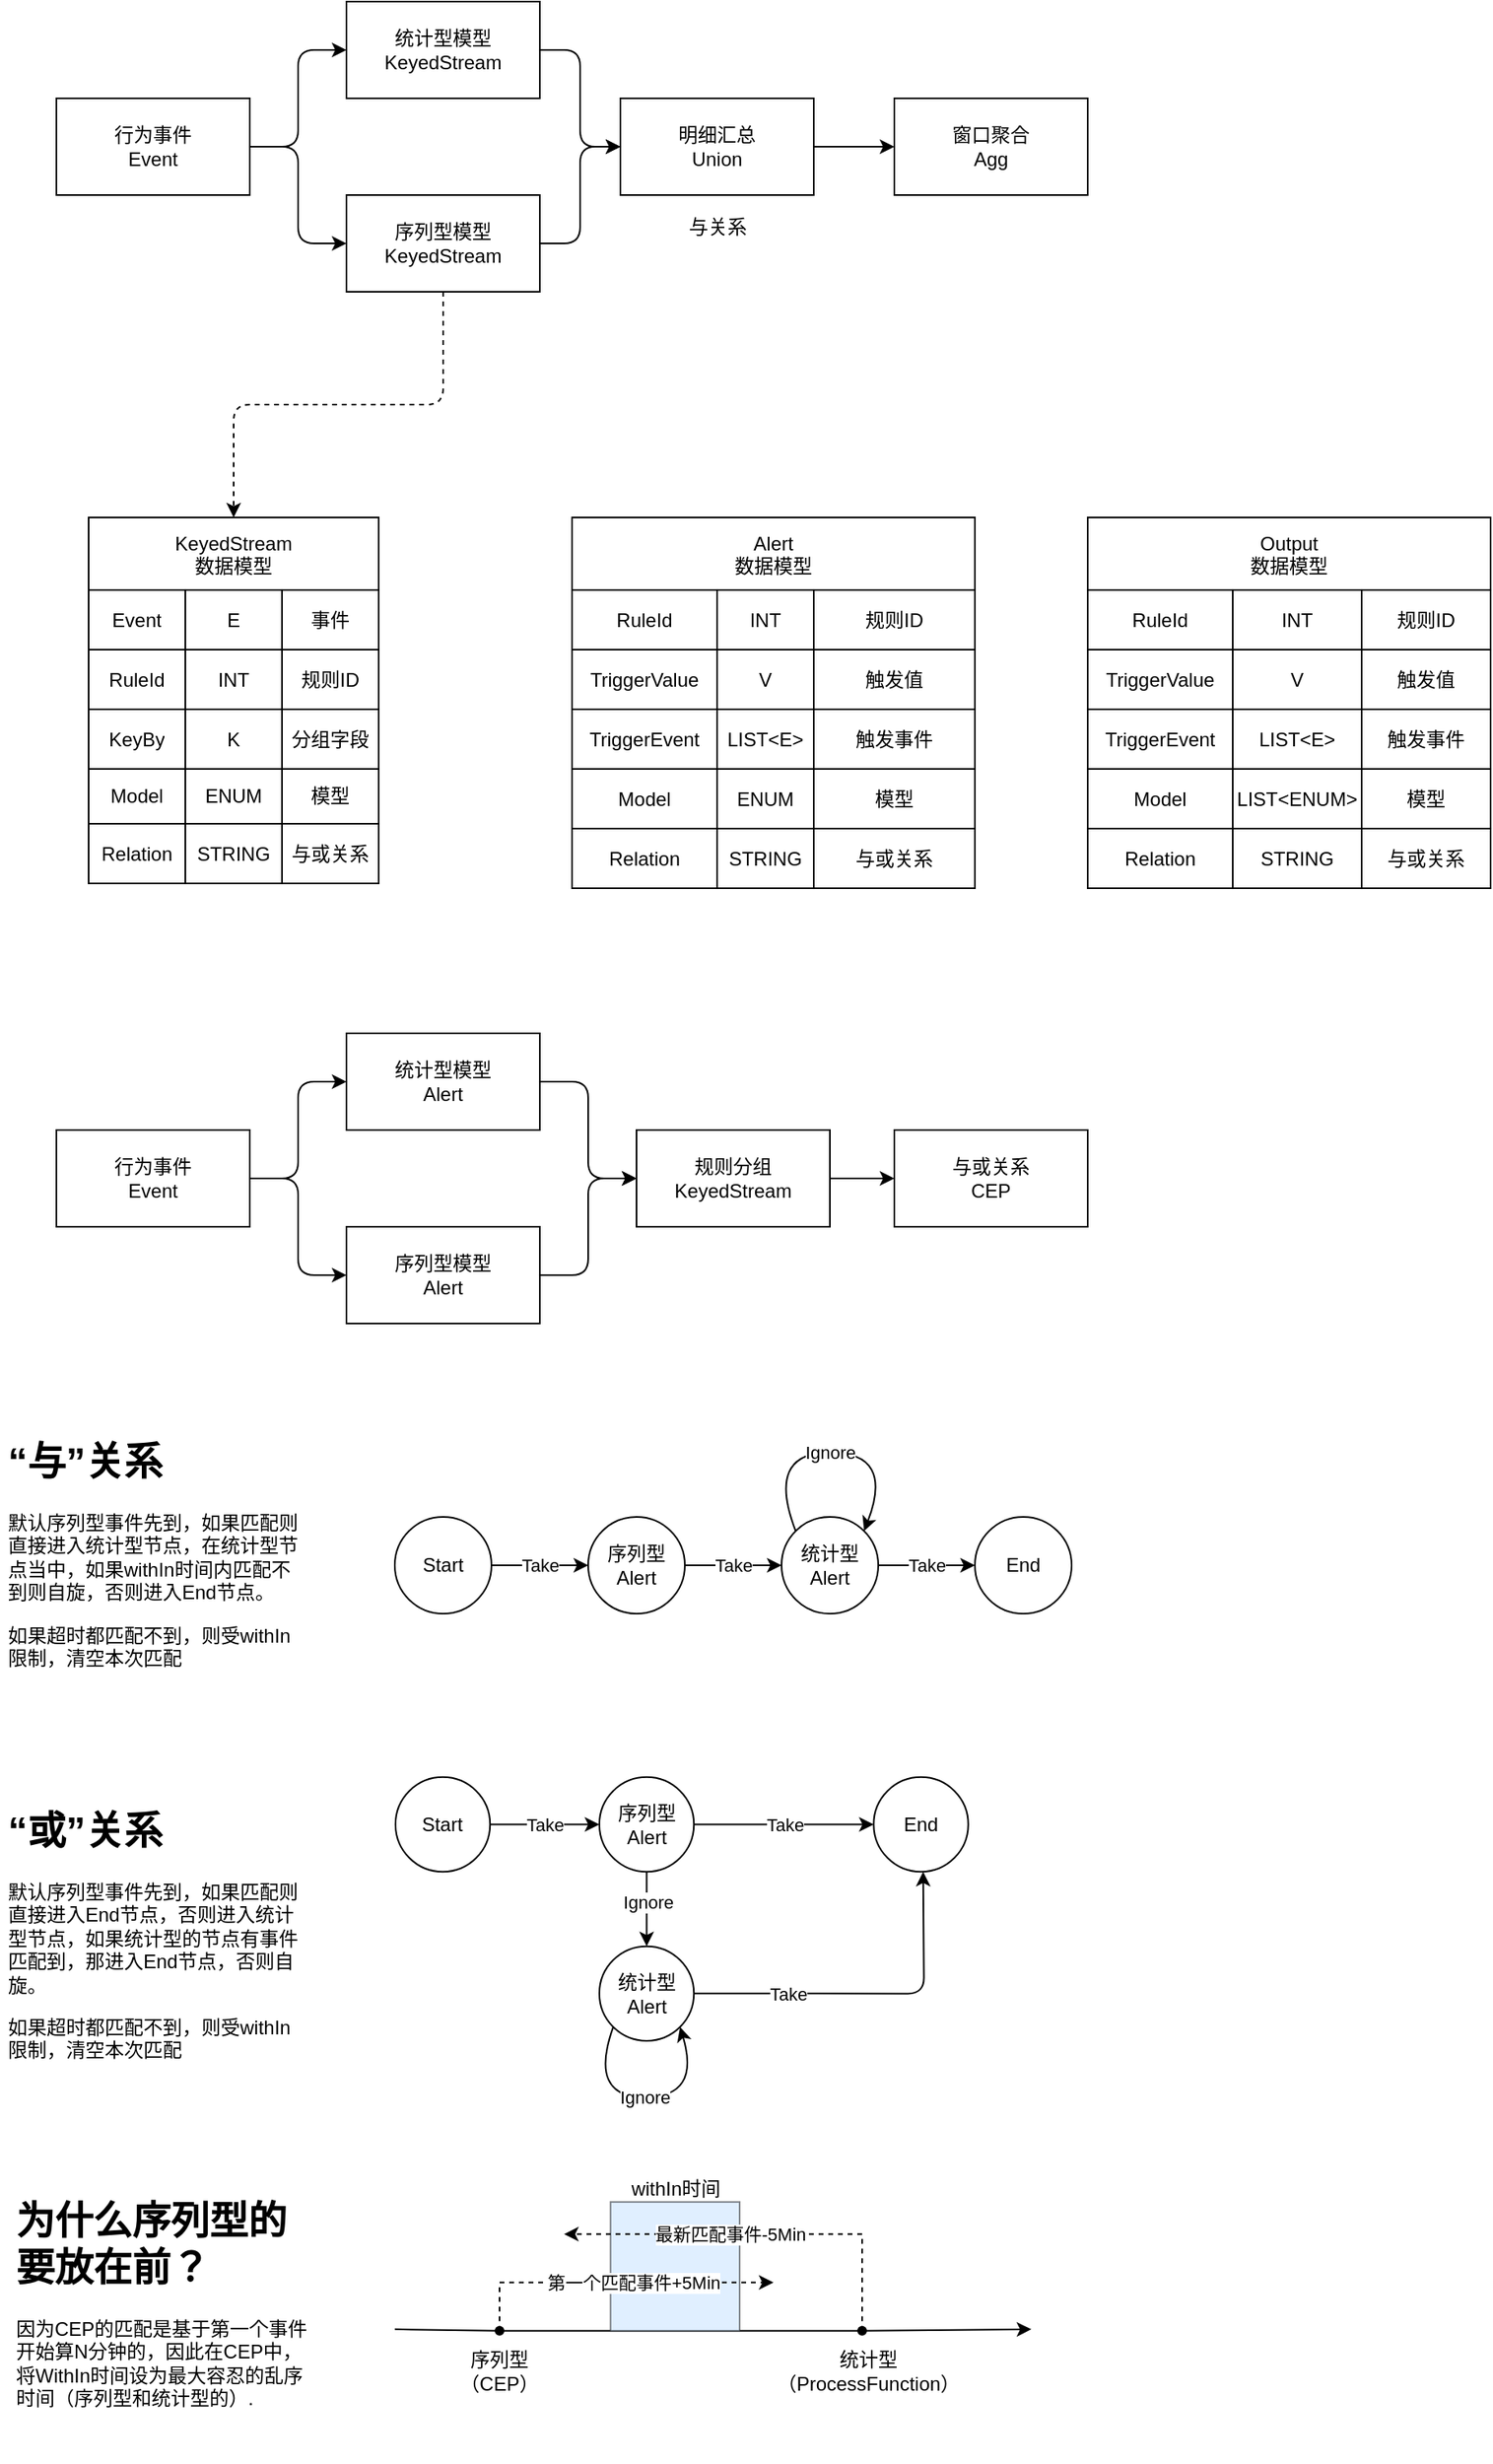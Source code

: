 <mxfile version="16.2.4" type="github">
  <diagram id="x9_vDVGrkxcLB9mls0GU" name="Page-1">
    <mxGraphModel dx="1422" dy="2494" grid="1" gridSize="10" guides="1" tooltips="1" connect="1" arrows="1" fold="1" page="1" pageScale="1" pageWidth="1100" pageHeight="1700" math="0" shadow="0">
      <root>
        <mxCell id="0" />
        <mxCell id="1" parent="0" />
        <mxCell id="9HWVBvcTGCDn2XjVBNJA-2" value="" style="edgeStyle=orthogonalEdgeStyle;curved=0;rounded=1;sketch=0;orthogonalLoop=1;jettySize=auto;html=1;" parent="1" source="s-IEDTD_5ezGHBV-ZMmq-2" target="9HWVBvcTGCDn2XjVBNJA-1" edge="1">
          <mxGeometry relative="1" as="geometry" />
        </mxCell>
        <mxCell id="9HWVBvcTGCDn2XjVBNJA-3" style="edgeStyle=orthogonalEdgeStyle;curved=0;rounded=1;sketch=0;orthogonalLoop=1;jettySize=auto;html=1;exitX=1;exitY=0.5;exitDx=0;exitDy=0;entryX=0;entryY=0.5;entryDx=0;entryDy=0;" parent="1" source="s-IEDTD_5ezGHBV-ZMmq-2" target="9HWVBvcTGCDn2XjVBNJA-5" edge="1">
          <mxGeometry relative="1" as="geometry">
            <mxPoint x="250" y="140" as="targetPoint" />
          </mxGeometry>
        </mxCell>
        <mxCell id="s-IEDTD_5ezGHBV-ZMmq-2" value="行为事件&lt;br&gt;Event" style="rounded=0;whiteSpace=wrap;html=1;" parent="1" vertex="1">
          <mxGeometry x="110" y="-30" width="120" height="60" as="geometry" />
        </mxCell>
        <mxCell id="9HWVBvcTGCDn2XjVBNJA-24" value="" style="edgeStyle=orthogonalEdgeStyle;curved=0;rounded=1;sketch=0;orthogonalLoop=1;jettySize=auto;html=1;entryX=0;entryY=0.5;entryDx=0;entryDy=0;" parent="1" source="9HWVBvcTGCDn2XjVBNJA-1" target="9HWVBvcTGCDn2XjVBNJA-23" edge="1">
          <mxGeometry relative="1" as="geometry" />
        </mxCell>
        <mxCell id="9HWVBvcTGCDn2XjVBNJA-1" value="统计型模型&lt;br&gt;KeyedStream" style="rounded=0;whiteSpace=wrap;html=1;" parent="1" vertex="1">
          <mxGeometry x="290" y="-90" width="120" height="60" as="geometry" />
        </mxCell>
        <mxCell id="9HWVBvcTGCDn2XjVBNJA-26" style="edgeStyle=orthogonalEdgeStyle;curved=0;rounded=1;sketch=0;orthogonalLoop=1;jettySize=auto;html=1;entryX=0;entryY=0.5;entryDx=0;entryDy=0;" parent="1" source="9HWVBvcTGCDn2XjVBNJA-5" target="9HWVBvcTGCDn2XjVBNJA-23" edge="1">
          <mxGeometry relative="1" as="geometry" />
        </mxCell>
        <mxCell id="9HWVBvcTGCDn2XjVBNJA-81" style="edgeStyle=orthogonalEdgeStyle;curved=0;rounded=1;sketch=0;orthogonalLoop=1;jettySize=auto;html=1;dashed=1;" parent="1" source="9HWVBvcTGCDn2XjVBNJA-5" target="9HWVBvcTGCDn2XjVBNJA-212" edge="1">
          <mxGeometry relative="1" as="geometry">
            <mxPoint x="288" y="311" as="targetPoint" />
          </mxGeometry>
        </mxCell>
        <mxCell id="9HWVBvcTGCDn2XjVBNJA-5" value="序列型模型&lt;br&gt;KeyedStream" style="rounded=0;whiteSpace=wrap;html=1;" parent="1" vertex="1">
          <mxGeometry x="290" y="30" width="120" height="60" as="geometry" />
        </mxCell>
        <mxCell id="9HWVBvcTGCDn2XjVBNJA-96" value="" style="edgeStyle=orthogonalEdgeStyle;curved=0;rounded=1;sketch=0;orthogonalLoop=1;jettySize=auto;html=1;" parent="1" source="9HWVBvcTGCDn2XjVBNJA-23" target="9HWVBvcTGCDn2XjVBNJA-95" edge="1">
          <mxGeometry relative="1" as="geometry" />
        </mxCell>
        <mxCell id="9HWVBvcTGCDn2XjVBNJA-23" value="明细汇总&lt;br&gt;Union" style="rounded=0;whiteSpace=wrap;html=1;" parent="1" vertex="1">
          <mxGeometry x="460" y="-30" width="120" height="60" as="geometry" />
        </mxCell>
        <mxCell id="9HWVBvcTGCDn2XjVBNJA-93" value="" style="edgeStyle=orthogonalEdgeStyle;curved=0;rounded=1;sketch=0;orthogonalLoop=1;jettySize=auto;html=1;exitX=0.5;exitY=1;exitDx=0;exitDy=0;strokeColor=none;endArrow=none;" parent="1" source="9HWVBvcTGCDn2XjVBNJA-5" edge="1">
          <mxGeometry relative="1" as="geometry">
            <mxPoint x="350" y="90" as="sourcePoint" />
            <mxPoint x="190" y="160" as="targetPoint" />
          </mxGeometry>
        </mxCell>
        <mxCell id="9HWVBvcTGCDn2XjVBNJA-94" value="与关系" style="text;html=1;align=center;verticalAlign=middle;resizable=0;points=[];autosize=1;strokeColor=none;fillColor=none;" parent="1" vertex="1">
          <mxGeometry x="495" y="40" width="50" height="20" as="geometry" />
        </mxCell>
        <mxCell id="9HWVBvcTGCDn2XjVBNJA-95" value="窗口聚合&lt;br&gt;Agg" style="whiteSpace=wrap;html=1;rounded=0;" parent="1" vertex="1">
          <mxGeometry x="630" y="-30" width="120" height="60" as="geometry" />
        </mxCell>
        <mxCell id="9HWVBvcTGCDn2XjVBNJA-212" value="KeyedStream&#xa;数据模型" style="shape=table;startSize=45;container=1;collapsible=0;childLayout=tableLayout;rounded=0;shadow=0;comic=0;sketch=0;" parent="1" vertex="1">
          <mxGeometry x="130" y="230" width="180" height="227" as="geometry" />
        </mxCell>
        <mxCell id="9HWVBvcTGCDn2XjVBNJA-213" value="" style="shape=tableRow;horizontal=0;startSize=0;swimlaneHead=0;swimlaneBody=0;top=0;left=0;bottom=0;right=0;collapsible=0;dropTarget=0;fillColor=none;points=[[0,0.5],[1,0.5]];portConstraint=eastwest;rounded=0;shadow=0;comic=0;sketch=0;" parent="9HWVBvcTGCDn2XjVBNJA-212" vertex="1">
          <mxGeometry y="45" width="180" height="37" as="geometry" />
        </mxCell>
        <mxCell id="9HWVBvcTGCDn2XjVBNJA-214" value="&lt;span&gt;Event&lt;/span&gt;" style="shape=partialRectangle;html=1;whiteSpace=wrap;connectable=0;overflow=hidden;fillColor=none;top=0;left=0;bottom=0;right=0;pointerEvents=1;rounded=0;shadow=0;comic=0;sketch=0;startSize=0;" parent="9HWVBvcTGCDn2XjVBNJA-213" vertex="1">
          <mxGeometry width="60" height="37" as="geometry">
            <mxRectangle width="60" height="37" as="alternateBounds" />
          </mxGeometry>
        </mxCell>
        <mxCell id="9HWVBvcTGCDn2XjVBNJA-215" value="&lt;span&gt;E&lt;/span&gt;" style="shape=partialRectangle;html=1;whiteSpace=wrap;connectable=0;overflow=hidden;fillColor=none;top=0;left=0;bottom=0;right=0;pointerEvents=1;rounded=0;shadow=0;comic=0;sketch=0;startSize=0;" parent="9HWVBvcTGCDn2XjVBNJA-213" vertex="1">
          <mxGeometry x="60" width="60" height="37" as="geometry">
            <mxRectangle width="60" height="37" as="alternateBounds" />
          </mxGeometry>
        </mxCell>
        <mxCell id="9HWVBvcTGCDn2XjVBNJA-216" value="&lt;span&gt;事件&lt;/span&gt;" style="shape=partialRectangle;html=1;whiteSpace=wrap;connectable=0;overflow=hidden;fillColor=none;top=0;left=0;bottom=0;right=0;pointerEvents=1;rounded=0;shadow=0;comic=0;sketch=0;startSize=0;" parent="9HWVBvcTGCDn2XjVBNJA-213" vertex="1">
          <mxGeometry x="120" width="60" height="37" as="geometry">
            <mxRectangle width="60" height="37" as="alternateBounds" />
          </mxGeometry>
        </mxCell>
        <mxCell id="9HWVBvcTGCDn2XjVBNJA-217" value="" style="shape=tableRow;horizontal=0;startSize=0;swimlaneHead=0;swimlaneBody=0;top=0;left=0;bottom=0;right=0;collapsible=0;dropTarget=0;fillColor=none;points=[[0,0.5],[1,0.5]];portConstraint=eastwest;rounded=0;shadow=0;comic=0;sketch=0;" parent="9HWVBvcTGCDn2XjVBNJA-212" vertex="1">
          <mxGeometry y="82" width="180" height="37" as="geometry" />
        </mxCell>
        <mxCell id="9HWVBvcTGCDn2XjVBNJA-218" value="&lt;span&gt;RuleId&lt;/span&gt;" style="shape=partialRectangle;html=1;whiteSpace=wrap;connectable=0;overflow=hidden;fillColor=none;top=0;left=0;bottom=0;right=0;pointerEvents=1;rounded=0;shadow=0;comic=0;sketch=0;startSize=0;" parent="9HWVBvcTGCDn2XjVBNJA-217" vertex="1">
          <mxGeometry width="60" height="37" as="geometry">
            <mxRectangle width="60" height="37" as="alternateBounds" />
          </mxGeometry>
        </mxCell>
        <mxCell id="9HWVBvcTGCDn2XjVBNJA-219" value="INT" style="shape=partialRectangle;html=1;whiteSpace=wrap;connectable=0;overflow=hidden;fillColor=none;top=0;left=0;bottom=0;right=0;pointerEvents=1;rounded=0;shadow=0;comic=0;sketch=0;startSize=0;" parent="9HWVBvcTGCDn2XjVBNJA-217" vertex="1">
          <mxGeometry x="60" width="60" height="37" as="geometry">
            <mxRectangle width="60" height="37" as="alternateBounds" />
          </mxGeometry>
        </mxCell>
        <mxCell id="9HWVBvcTGCDn2XjVBNJA-220" value="&lt;span&gt;规则ID&lt;/span&gt;" style="shape=partialRectangle;html=1;whiteSpace=wrap;connectable=0;overflow=hidden;fillColor=none;top=0;left=0;bottom=0;right=0;pointerEvents=1;rounded=0;shadow=0;comic=0;sketch=0;startSize=0;" parent="9HWVBvcTGCDn2XjVBNJA-217" vertex="1">
          <mxGeometry x="120" width="60" height="37" as="geometry">
            <mxRectangle width="60" height="37" as="alternateBounds" />
          </mxGeometry>
        </mxCell>
        <mxCell id="9HWVBvcTGCDn2XjVBNJA-221" value="" style="shape=tableRow;horizontal=0;startSize=0;swimlaneHead=0;swimlaneBody=0;top=0;left=0;bottom=0;right=0;collapsible=0;dropTarget=0;fillColor=none;points=[[0,0.5],[1,0.5]];portConstraint=eastwest;rounded=0;shadow=0;comic=0;sketch=0;" parent="9HWVBvcTGCDn2XjVBNJA-212" vertex="1">
          <mxGeometry y="119" width="180" height="37" as="geometry" />
        </mxCell>
        <mxCell id="9HWVBvcTGCDn2XjVBNJA-222" value="&lt;span&gt;KeyBy&lt;/span&gt;" style="shape=partialRectangle;html=1;whiteSpace=wrap;connectable=0;overflow=hidden;fillColor=none;top=0;left=0;bottom=0;right=0;pointerEvents=1;rounded=0;shadow=0;comic=0;sketch=0;startSize=0;" parent="9HWVBvcTGCDn2XjVBNJA-221" vertex="1">
          <mxGeometry width="60" height="37" as="geometry">
            <mxRectangle width="60" height="37" as="alternateBounds" />
          </mxGeometry>
        </mxCell>
        <mxCell id="9HWVBvcTGCDn2XjVBNJA-223" value="&lt;span&gt;K&lt;/span&gt;" style="shape=partialRectangle;html=1;whiteSpace=wrap;connectable=0;overflow=hidden;fillColor=none;top=0;left=0;bottom=0;right=0;pointerEvents=1;rounded=0;shadow=0;comic=0;sketch=0;startSize=0;" parent="9HWVBvcTGCDn2XjVBNJA-221" vertex="1">
          <mxGeometry x="60" width="60" height="37" as="geometry">
            <mxRectangle width="60" height="37" as="alternateBounds" />
          </mxGeometry>
        </mxCell>
        <mxCell id="9HWVBvcTGCDn2XjVBNJA-224" value="&lt;span&gt;分组字段&lt;/span&gt;" style="shape=partialRectangle;html=1;whiteSpace=wrap;connectable=0;overflow=hidden;fillColor=none;top=0;left=0;bottom=0;right=0;pointerEvents=1;rounded=0;shadow=0;comic=0;sketch=0;startSize=0;" parent="9HWVBvcTGCDn2XjVBNJA-221" vertex="1">
          <mxGeometry x="120" width="60" height="37" as="geometry">
            <mxRectangle width="60" height="37" as="alternateBounds" />
          </mxGeometry>
        </mxCell>
        <mxCell id="9HWVBvcTGCDn2XjVBNJA-225" value="" style="shape=tableRow;horizontal=0;startSize=0;swimlaneHead=0;swimlaneBody=0;top=0;left=0;bottom=0;right=0;collapsible=0;dropTarget=0;fillColor=none;points=[[0,0.5],[1,0.5]];portConstraint=eastwest;rounded=0;shadow=0;comic=0;sketch=0;" parent="9HWVBvcTGCDn2XjVBNJA-212" vertex="1">
          <mxGeometry y="156" width="180" height="34" as="geometry" />
        </mxCell>
        <mxCell id="9HWVBvcTGCDn2XjVBNJA-226" value="&lt;span&gt;Model&lt;/span&gt;" style="shape=partialRectangle;html=1;whiteSpace=wrap;connectable=0;overflow=hidden;fillColor=none;top=0;left=0;bottom=0;right=0;pointerEvents=1;rounded=0;shadow=0;comic=0;sketch=0;startSize=0;" parent="9HWVBvcTGCDn2XjVBNJA-225" vertex="1">
          <mxGeometry width="60" height="34" as="geometry">
            <mxRectangle width="60" height="34" as="alternateBounds" />
          </mxGeometry>
        </mxCell>
        <mxCell id="9HWVBvcTGCDn2XjVBNJA-227" value="ENUM" style="shape=partialRectangle;html=1;whiteSpace=wrap;connectable=0;overflow=hidden;fillColor=none;top=0;left=0;bottom=0;right=0;pointerEvents=1;rounded=0;shadow=0;comic=0;sketch=0;startSize=0;" parent="9HWVBvcTGCDn2XjVBNJA-225" vertex="1">
          <mxGeometry x="60" width="60" height="34" as="geometry">
            <mxRectangle width="60" height="34" as="alternateBounds" />
          </mxGeometry>
        </mxCell>
        <mxCell id="9HWVBvcTGCDn2XjVBNJA-228" value="&lt;span&gt;模型&lt;/span&gt;" style="shape=partialRectangle;html=1;whiteSpace=wrap;connectable=0;overflow=hidden;fillColor=none;top=0;left=0;bottom=0;right=0;pointerEvents=1;rounded=0;shadow=0;comic=0;sketch=0;startSize=0;" parent="9HWVBvcTGCDn2XjVBNJA-225" vertex="1">
          <mxGeometry x="120" width="60" height="34" as="geometry">
            <mxRectangle width="60" height="34" as="alternateBounds" />
          </mxGeometry>
        </mxCell>
        <mxCell id="9HWVBvcTGCDn2XjVBNJA-229" value="" style="shape=tableRow;horizontal=0;startSize=0;swimlaneHead=0;swimlaneBody=0;top=0;left=0;bottom=0;right=0;collapsible=0;dropTarget=0;fillColor=none;points=[[0,0.5],[1,0.5]];portConstraint=eastwest;rounded=0;shadow=0;comic=0;sketch=0;" parent="9HWVBvcTGCDn2XjVBNJA-212" vertex="1">
          <mxGeometry y="190" width="180" height="37" as="geometry" />
        </mxCell>
        <mxCell id="9HWVBvcTGCDn2XjVBNJA-230" value="&lt;span&gt;Relation&lt;/span&gt;" style="shape=partialRectangle;html=1;whiteSpace=wrap;connectable=0;overflow=hidden;fillColor=none;top=0;left=0;bottom=0;right=0;pointerEvents=1;rounded=0;shadow=0;comic=0;sketch=0;startSize=0;" parent="9HWVBvcTGCDn2XjVBNJA-229" vertex="1">
          <mxGeometry width="60" height="37" as="geometry">
            <mxRectangle width="60" height="37" as="alternateBounds" />
          </mxGeometry>
        </mxCell>
        <mxCell id="9HWVBvcTGCDn2XjVBNJA-231" value="STRING" style="shape=partialRectangle;html=1;whiteSpace=wrap;connectable=0;overflow=hidden;fillColor=none;top=0;left=0;bottom=0;right=0;pointerEvents=1;rounded=0;shadow=0;comic=0;sketch=0;startSize=0;" parent="9HWVBvcTGCDn2XjVBNJA-229" vertex="1">
          <mxGeometry x="60" width="60" height="37" as="geometry">
            <mxRectangle width="60" height="37" as="alternateBounds" />
          </mxGeometry>
        </mxCell>
        <mxCell id="9HWVBvcTGCDn2XjVBNJA-232" value="&lt;span&gt;与或关系&lt;/span&gt;" style="shape=partialRectangle;html=1;whiteSpace=wrap;connectable=0;overflow=hidden;fillColor=none;top=0;left=0;bottom=0;right=0;pointerEvents=1;rounded=0;shadow=0;comic=0;sketch=0;startSize=0;" parent="9HWVBvcTGCDn2XjVBNJA-229" vertex="1">
          <mxGeometry x="120" width="60" height="37" as="geometry">
            <mxRectangle width="60" height="37" as="alternateBounds" />
          </mxGeometry>
        </mxCell>
        <mxCell id="9HWVBvcTGCDn2XjVBNJA-236" value="Alert&#xa;数据模型" style="shape=table;startSize=45;container=1;collapsible=0;childLayout=tableLayout;rounded=0;shadow=0;comic=0;sketch=0;fillColor=default;gradientColor=none;" parent="1" vertex="1">
          <mxGeometry x="430" y="230" width="250" height="230" as="geometry" />
        </mxCell>
        <mxCell id="9HWVBvcTGCDn2XjVBNJA-237" value="" style="shape=tableRow;horizontal=0;startSize=0;swimlaneHead=0;swimlaneBody=0;top=0;left=0;bottom=0;right=0;collapsible=0;dropTarget=0;fillColor=none;points=[[0,0.5],[1,0.5]];portConstraint=eastwest;rounded=0;shadow=0;comic=0;sketch=0;" parent="9HWVBvcTGCDn2XjVBNJA-236" vertex="1">
          <mxGeometry y="45" width="250" height="37" as="geometry" />
        </mxCell>
        <mxCell id="9HWVBvcTGCDn2XjVBNJA-238" value="RuleId" style="shape=partialRectangle;html=1;whiteSpace=wrap;connectable=0;overflow=hidden;fillColor=none;top=0;left=0;bottom=0;right=0;pointerEvents=1;rounded=0;shadow=0;comic=0;sketch=0;startSize=0;" parent="9HWVBvcTGCDn2XjVBNJA-237" vertex="1">
          <mxGeometry width="90" height="37" as="geometry">
            <mxRectangle width="90" height="37" as="alternateBounds" />
          </mxGeometry>
        </mxCell>
        <mxCell id="9HWVBvcTGCDn2XjVBNJA-239" value="INT" style="shape=partialRectangle;html=1;whiteSpace=wrap;connectable=0;overflow=hidden;fillColor=none;top=0;left=0;bottom=0;right=0;pointerEvents=1;rounded=0;shadow=0;comic=0;sketch=0;startSize=0;" parent="9HWVBvcTGCDn2XjVBNJA-237" vertex="1">
          <mxGeometry x="90" width="60" height="37" as="geometry">
            <mxRectangle width="60" height="37" as="alternateBounds" />
          </mxGeometry>
        </mxCell>
        <mxCell id="9HWVBvcTGCDn2XjVBNJA-240" value="规则ID" style="shape=partialRectangle;html=1;whiteSpace=wrap;connectable=0;overflow=hidden;fillColor=none;top=0;left=0;bottom=0;right=0;pointerEvents=1;rounded=0;shadow=0;comic=0;sketch=0;startSize=0;" parent="9HWVBvcTGCDn2XjVBNJA-237" vertex="1">
          <mxGeometry x="150" width="100" height="37" as="geometry">
            <mxRectangle width="100" height="37" as="alternateBounds" />
          </mxGeometry>
        </mxCell>
        <mxCell id="9HWVBvcTGCDn2XjVBNJA-241" value="" style="shape=tableRow;horizontal=0;startSize=0;swimlaneHead=0;swimlaneBody=0;top=0;left=0;bottom=0;right=0;collapsible=0;dropTarget=0;fillColor=none;points=[[0,0.5],[1,0.5]];portConstraint=eastwest;rounded=0;shadow=0;comic=0;sketch=0;" parent="9HWVBvcTGCDn2XjVBNJA-236" vertex="1">
          <mxGeometry y="82" width="250" height="37" as="geometry" />
        </mxCell>
        <mxCell id="9HWVBvcTGCDn2XjVBNJA-242" value="TriggerValue" style="shape=partialRectangle;html=1;whiteSpace=wrap;connectable=0;overflow=hidden;fillColor=none;top=0;left=0;bottom=0;right=0;pointerEvents=1;rounded=0;shadow=0;comic=0;sketch=0;startSize=0;" parent="9HWVBvcTGCDn2XjVBNJA-241" vertex="1">
          <mxGeometry width="90" height="37" as="geometry">
            <mxRectangle width="90" height="37" as="alternateBounds" />
          </mxGeometry>
        </mxCell>
        <mxCell id="9HWVBvcTGCDn2XjVBNJA-243" value="V" style="shape=partialRectangle;html=1;whiteSpace=wrap;connectable=0;overflow=hidden;fillColor=none;top=0;left=0;bottom=0;right=0;pointerEvents=1;rounded=0;shadow=0;comic=0;sketch=0;startSize=0;" parent="9HWVBvcTGCDn2XjVBNJA-241" vertex="1">
          <mxGeometry x="90" width="60" height="37" as="geometry">
            <mxRectangle width="60" height="37" as="alternateBounds" />
          </mxGeometry>
        </mxCell>
        <mxCell id="9HWVBvcTGCDn2XjVBNJA-244" value="触发值" style="shape=partialRectangle;html=1;whiteSpace=wrap;connectable=0;overflow=hidden;fillColor=none;top=0;left=0;bottom=0;right=0;pointerEvents=1;rounded=0;shadow=0;comic=0;sketch=0;startSize=0;" parent="9HWVBvcTGCDn2XjVBNJA-241" vertex="1">
          <mxGeometry x="150" width="100" height="37" as="geometry">
            <mxRectangle width="100" height="37" as="alternateBounds" />
          </mxGeometry>
        </mxCell>
        <mxCell id="9HWVBvcTGCDn2XjVBNJA-245" value="" style="shape=tableRow;horizontal=0;startSize=0;swimlaneHead=0;swimlaneBody=0;top=0;left=0;bottom=0;right=0;collapsible=0;dropTarget=0;fillColor=none;points=[[0,0.5],[1,0.5]];portConstraint=eastwest;rounded=0;shadow=0;comic=0;sketch=0;" parent="9HWVBvcTGCDn2XjVBNJA-236" vertex="1">
          <mxGeometry y="119" width="250" height="37" as="geometry" />
        </mxCell>
        <mxCell id="9HWVBvcTGCDn2XjVBNJA-246" value="TriggerEvent" style="shape=partialRectangle;html=1;whiteSpace=wrap;connectable=0;overflow=hidden;fillColor=none;top=0;left=0;bottom=0;right=0;pointerEvents=1;rounded=0;shadow=0;comic=0;sketch=0;startSize=0;" parent="9HWVBvcTGCDn2XjVBNJA-245" vertex="1">
          <mxGeometry width="90" height="37" as="geometry">
            <mxRectangle width="90" height="37" as="alternateBounds" />
          </mxGeometry>
        </mxCell>
        <mxCell id="9HWVBvcTGCDn2XjVBNJA-247" value="LIST&amp;lt;E&amp;gt;" style="shape=partialRectangle;html=1;whiteSpace=wrap;connectable=0;overflow=hidden;fillColor=none;top=0;left=0;bottom=0;right=0;pointerEvents=1;rounded=0;shadow=0;comic=0;sketch=0;startSize=0;" parent="9HWVBvcTGCDn2XjVBNJA-245" vertex="1">
          <mxGeometry x="90" width="60" height="37" as="geometry">
            <mxRectangle width="60" height="37" as="alternateBounds" />
          </mxGeometry>
        </mxCell>
        <mxCell id="9HWVBvcTGCDn2XjVBNJA-248" value="触发事件" style="shape=partialRectangle;html=1;whiteSpace=wrap;connectable=0;overflow=hidden;fillColor=none;top=0;left=0;bottom=0;right=0;pointerEvents=1;rounded=0;shadow=0;comic=0;sketch=0;startSize=0;" parent="9HWVBvcTGCDn2XjVBNJA-245" vertex="1">
          <mxGeometry x="150" width="100" height="37" as="geometry">
            <mxRectangle width="100" height="37" as="alternateBounds" />
          </mxGeometry>
        </mxCell>
        <mxCell id="9HWVBvcTGCDn2XjVBNJA-249" value="" style="shape=tableRow;horizontal=0;startSize=0;swimlaneHead=0;swimlaneBody=0;top=0;left=0;bottom=0;right=0;collapsible=0;dropTarget=0;fillColor=none;points=[[0,0.5],[1,0.5]];portConstraint=eastwest;rounded=0;shadow=0;comic=0;sketch=0;" parent="9HWVBvcTGCDn2XjVBNJA-236" vertex="1">
          <mxGeometry y="156" width="250" height="37" as="geometry" />
        </mxCell>
        <mxCell id="9HWVBvcTGCDn2XjVBNJA-250" value="&lt;span&gt;Model&lt;/span&gt;" style="shape=partialRectangle;html=1;whiteSpace=wrap;connectable=0;overflow=hidden;fillColor=none;top=0;left=0;bottom=0;right=0;pointerEvents=1;rounded=0;shadow=0;comic=0;sketch=0;startSize=0;" parent="9HWVBvcTGCDn2XjVBNJA-249" vertex="1">
          <mxGeometry width="90" height="37" as="geometry">
            <mxRectangle width="90" height="37" as="alternateBounds" />
          </mxGeometry>
        </mxCell>
        <mxCell id="9HWVBvcTGCDn2XjVBNJA-251" value="&lt;span&gt;ENUM&lt;/span&gt;" style="shape=partialRectangle;html=1;whiteSpace=wrap;connectable=0;overflow=hidden;fillColor=none;top=0;left=0;bottom=0;right=0;pointerEvents=1;rounded=0;shadow=0;comic=0;sketch=0;startSize=0;" parent="9HWVBvcTGCDn2XjVBNJA-249" vertex="1">
          <mxGeometry x="90" width="60" height="37" as="geometry">
            <mxRectangle width="60" height="37" as="alternateBounds" />
          </mxGeometry>
        </mxCell>
        <mxCell id="9HWVBvcTGCDn2XjVBNJA-252" value="&lt;span&gt;模型&lt;/span&gt;" style="shape=partialRectangle;html=1;whiteSpace=wrap;connectable=0;overflow=hidden;fillColor=none;top=0;left=0;bottom=0;right=0;pointerEvents=1;rounded=0;shadow=0;comic=0;sketch=0;startSize=0;" parent="9HWVBvcTGCDn2XjVBNJA-249" vertex="1">
          <mxGeometry x="150" width="100" height="37" as="geometry">
            <mxRectangle width="100" height="37" as="alternateBounds" />
          </mxGeometry>
        </mxCell>
        <mxCell id="9HWVBvcTGCDn2XjVBNJA-253" value="" style="shape=tableRow;horizontal=0;startSize=0;swimlaneHead=0;swimlaneBody=0;top=0;left=0;bottom=0;right=0;collapsible=0;dropTarget=0;fillColor=none;points=[[0,0.5],[1,0.5]];portConstraint=eastwest;rounded=0;shadow=0;comic=0;sketch=0;" parent="9HWVBvcTGCDn2XjVBNJA-236" vertex="1">
          <mxGeometry y="193" width="250" height="37" as="geometry" />
        </mxCell>
        <mxCell id="9HWVBvcTGCDn2XjVBNJA-254" value="&lt;span&gt;Relation&lt;/span&gt;" style="shape=partialRectangle;html=1;whiteSpace=wrap;connectable=0;overflow=hidden;fillColor=none;top=0;left=0;bottom=0;right=0;pointerEvents=1;rounded=0;shadow=0;comic=0;sketch=0;startSize=0;" parent="9HWVBvcTGCDn2XjVBNJA-253" vertex="1">
          <mxGeometry width="90" height="37" as="geometry">
            <mxRectangle width="90" height="37" as="alternateBounds" />
          </mxGeometry>
        </mxCell>
        <mxCell id="9HWVBvcTGCDn2XjVBNJA-255" value="&lt;span&gt;STRING&lt;/span&gt;" style="shape=partialRectangle;html=1;whiteSpace=wrap;connectable=0;overflow=hidden;fillColor=none;top=0;left=0;bottom=0;right=0;pointerEvents=1;rounded=0;shadow=0;comic=0;sketch=0;startSize=0;" parent="9HWVBvcTGCDn2XjVBNJA-253" vertex="1">
          <mxGeometry x="90" width="60" height="37" as="geometry">
            <mxRectangle width="60" height="37" as="alternateBounds" />
          </mxGeometry>
        </mxCell>
        <mxCell id="9HWVBvcTGCDn2XjVBNJA-256" value="&lt;span&gt;与或关系&lt;/span&gt;" style="shape=partialRectangle;html=1;whiteSpace=wrap;connectable=0;overflow=hidden;fillColor=none;top=0;left=0;bottom=0;right=0;pointerEvents=1;rounded=0;shadow=0;comic=0;sketch=0;startSize=0;" parent="9HWVBvcTGCDn2XjVBNJA-253" vertex="1">
          <mxGeometry x="150" width="100" height="37" as="geometry">
            <mxRectangle width="100" height="37" as="alternateBounds" />
          </mxGeometry>
        </mxCell>
        <mxCell id="9HWVBvcTGCDn2XjVBNJA-258" value="" style="edgeStyle=orthogonalEdgeStyle;curved=0;rounded=1;sketch=0;orthogonalLoop=1;jettySize=auto;html=1;" parent="1" source="9HWVBvcTGCDn2XjVBNJA-260" target="9HWVBvcTGCDn2XjVBNJA-262" edge="1">
          <mxGeometry relative="1" as="geometry" />
        </mxCell>
        <mxCell id="9HWVBvcTGCDn2XjVBNJA-259" style="edgeStyle=orthogonalEdgeStyle;curved=0;rounded=1;sketch=0;orthogonalLoop=1;jettySize=auto;html=1;exitX=1;exitY=0.5;exitDx=0;exitDy=0;entryX=0;entryY=0.5;entryDx=0;entryDy=0;" parent="1" source="9HWVBvcTGCDn2XjVBNJA-260" target="9HWVBvcTGCDn2XjVBNJA-264" edge="1">
          <mxGeometry relative="1" as="geometry">
            <mxPoint x="250" y="780" as="targetPoint" />
          </mxGeometry>
        </mxCell>
        <mxCell id="9HWVBvcTGCDn2XjVBNJA-260" value="行为事件&lt;br&gt;Event" style="rounded=0;whiteSpace=wrap;html=1;" parent="1" vertex="1">
          <mxGeometry x="110" y="610" width="120" height="60" as="geometry" />
        </mxCell>
        <mxCell id="9HWVBvcTGCDn2XjVBNJA-261" value="" style="edgeStyle=orthogonalEdgeStyle;curved=0;rounded=1;sketch=0;orthogonalLoop=1;jettySize=auto;html=1;entryX=0;entryY=0.5;entryDx=0;entryDy=0;" parent="1" source="9HWVBvcTGCDn2XjVBNJA-262" target="9HWVBvcTGCDn2XjVBNJA-266" edge="1">
          <mxGeometry relative="1" as="geometry" />
        </mxCell>
        <mxCell id="9HWVBvcTGCDn2XjVBNJA-262" value="统计型模型&lt;br&gt;Alert" style="rounded=0;whiteSpace=wrap;html=1;" parent="1" vertex="1">
          <mxGeometry x="290" y="550" width="120" height="60" as="geometry" />
        </mxCell>
        <mxCell id="9HWVBvcTGCDn2XjVBNJA-263" style="edgeStyle=orthogonalEdgeStyle;curved=0;rounded=1;sketch=0;orthogonalLoop=1;jettySize=auto;html=1;entryX=0;entryY=0.5;entryDx=0;entryDy=0;" parent="1" source="9HWVBvcTGCDn2XjVBNJA-264" target="9HWVBvcTGCDn2XjVBNJA-266" edge="1">
          <mxGeometry relative="1" as="geometry" />
        </mxCell>
        <mxCell id="9HWVBvcTGCDn2XjVBNJA-264" value="序列型模型&lt;br&gt;Alert" style="rounded=0;whiteSpace=wrap;html=1;" parent="1" vertex="1">
          <mxGeometry x="290" y="670" width="120" height="60" as="geometry" />
        </mxCell>
        <mxCell id="Ak1ZEkQ7FC0WPa4JEUtc-3" value="" style="edgeStyle=orthogonalEdgeStyle;rounded=0;orthogonalLoop=1;jettySize=auto;html=1;" edge="1" parent="1" source="9HWVBvcTGCDn2XjVBNJA-266" target="Ak1ZEkQ7FC0WPa4JEUtc-2">
          <mxGeometry relative="1" as="geometry" />
        </mxCell>
        <mxCell id="9HWVBvcTGCDn2XjVBNJA-266" value="规则分组&lt;br&gt;KeyedStream" style="rounded=0;whiteSpace=wrap;html=1;" parent="1" vertex="1">
          <mxGeometry x="470" y="610" width="120" height="60" as="geometry" />
        </mxCell>
        <mxCell id="Ak1ZEkQ7FC0WPa4JEUtc-2" value="与或关系&lt;br&gt;CEP" style="rounded=0;whiteSpace=wrap;html=1;" vertex="1" parent="1">
          <mxGeometry x="630" y="610" width="120" height="60" as="geometry" />
        </mxCell>
        <mxCell id="Ak1ZEkQ7FC0WPa4JEUtc-51" value="" style="group" vertex="1" connectable="0" parent="1">
          <mxGeometry x="80" y="1266" width="618" height="170.14" as="geometry" />
        </mxCell>
        <mxCell id="Ak1ZEkQ7FC0WPa4JEUtc-41" value="&lt;h1&gt;为什么序列型的要放在前？&lt;/h1&gt;&lt;p&gt;因为CEP的匹配是基于第一个事件开始算N分钟的，因此在CEP中，将WithIn时间设为最大容忍的乱序时间（序列型和统计型的）.&lt;/p&gt;" style="text;html=1;strokeColor=none;fillColor=none;spacing=5;spacingTop=-20;whiteSpace=wrap;overflow=hidden;rounded=0;" vertex="1" parent="Ak1ZEkQ7FC0WPa4JEUtc-51">
          <mxGeometry y="1" width="190" height="150" as="geometry" />
        </mxCell>
        <mxCell id="Ak1ZEkQ7FC0WPa4JEUtc-48" value="" style="group" vertex="1" connectable="0" parent="Ak1ZEkQ7FC0WPa4JEUtc-51">
          <mxGeometry x="240" y="-9.07" width="395" height="170.14" as="geometry" />
        </mxCell>
        <mxCell id="Ak1ZEkQ7FC0WPa4JEUtc-42" value="" style="group" vertex="1" connectable="0" parent="Ak1ZEkQ7FC0WPa4JEUtc-48">
          <mxGeometry y="38" width="395" height="132.14" as="geometry" />
        </mxCell>
        <mxCell id="Ak1ZEkQ7FC0WPa4JEUtc-23" value="" style="group" vertex="1" connectable="0" parent="Ak1ZEkQ7FC0WPa4JEUtc-42">
          <mxGeometry y="40" width="395" height="92.14" as="geometry" />
        </mxCell>
        <mxCell id="Ak1ZEkQ7FC0WPa4JEUtc-5" value="" style="endArrow=classic;html=1;rounded=0;startArrow=none;" edge="1" parent="Ak1ZEkQ7FC0WPa4JEUtc-23" source="Ak1ZEkQ7FC0WPa4JEUtc-19">
          <mxGeometry width="50" height="50" relative="1" as="geometry">
            <mxPoint y="19" as="sourcePoint" />
            <mxPoint x="395" y="19" as="targetPoint" />
          </mxGeometry>
        </mxCell>
        <mxCell id="Ak1ZEkQ7FC0WPa4JEUtc-15" value="" style="shape=waypoint;sketch=0;size=6;pointerEvents=1;points=[];fillColor=none;resizable=0;rotatable=0;perimeter=centerPerimeter;snapToPoint=1;" vertex="1" parent="Ak1ZEkQ7FC0WPa4JEUtc-23">
          <mxGeometry x="45" width="40" height="40" as="geometry" />
        </mxCell>
        <mxCell id="Ak1ZEkQ7FC0WPa4JEUtc-21" value="" style="endArrow=none;html=1;rounded=0;" edge="1" parent="Ak1ZEkQ7FC0WPa4JEUtc-23" target="Ak1ZEkQ7FC0WPa4JEUtc-15">
          <mxGeometry width="50" height="50" relative="1" as="geometry">
            <mxPoint y="19" as="sourcePoint" />
            <mxPoint x="395" y="19" as="targetPoint" />
          </mxGeometry>
        </mxCell>
        <mxCell id="Ak1ZEkQ7FC0WPa4JEUtc-19" value="" style="shape=waypoint;sketch=0;size=6;pointerEvents=1;points=[];fillColor=none;resizable=0;rotatable=0;perimeter=centerPerimeter;snapToPoint=1;" vertex="1" parent="Ak1ZEkQ7FC0WPa4JEUtc-23">
          <mxGeometry x="270" width="40" height="40" as="geometry" />
        </mxCell>
        <mxCell id="Ak1ZEkQ7FC0WPa4JEUtc-22" value="" style="endArrow=none;html=1;rounded=0;startArrow=none;" edge="1" parent="Ak1ZEkQ7FC0WPa4JEUtc-23" source="Ak1ZEkQ7FC0WPa4JEUtc-15" target="Ak1ZEkQ7FC0WPa4JEUtc-19">
          <mxGeometry width="50" height="50" relative="1" as="geometry">
            <mxPoint x="65" y="20" as="sourcePoint" />
            <mxPoint x="395" y="19" as="targetPoint" />
          </mxGeometry>
        </mxCell>
        <mxCell id="Ak1ZEkQ7FC0WPa4JEUtc-45" value="" style="whiteSpace=wrap;html=1;aspect=fixed;fillColor=#cce5ff;strokeColor=#36393d;opacity=60;" vertex="1" parent="Ak1ZEkQ7FC0WPa4JEUtc-23">
          <mxGeometry x="133.86" y="-60" width="80.14" height="80.14" as="geometry" />
        </mxCell>
        <mxCell id="Ak1ZEkQ7FC0WPa4JEUtc-47" value="" style="group" vertex="1" connectable="0" parent="Ak1ZEkQ7FC0WPa4JEUtc-42">
          <mxGeometry x="35" width="288.57" height="100" as="geometry" />
        </mxCell>
        <mxCell id="Ak1ZEkQ7FC0WPa4JEUtc-16" value="序列型（CEP）" style="text;html=1;strokeColor=none;fillColor=none;align=center;verticalAlign=middle;whiteSpace=wrap;rounded=0;" vertex="1" parent="Ak1ZEkQ7FC0WPa4JEUtc-47">
          <mxGeometry y="70" width="60" height="30" as="geometry" />
        </mxCell>
        <mxCell id="Ak1ZEkQ7FC0WPa4JEUtc-20" value="统计型&lt;br&gt;（ProcessFunction）" style="text;html=1;strokeColor=none;fillColor=none;align=center;verticalAlign=middle;whiteSpace=wrap;rounded=0;" vertex="1" parent="Ak1ZEkQ7FC0WPa4JEUtc-47">
          <mxGeometry x="228.57" y="70" width="60" height="30" as="geometry" />
        </mxCell>
        <mxCell id="Ak1ZEkQ7FC0WPa4JEUtc-24" value="" style="endArrow=classic;html=1;rounded=0;dashed=1;" edge="1" parent="Ak1ZEkQ7FC0WPa4JEUtc-47">
          <mxGeometry relative="1" as="geometry">
            <mxPoint x="30" y="60" as="sourcePoint" />
            <mxPoint x="200" y="30" as="targetPoint" />
            <Array as="points">
              <mxPoint x="30" y="30" />
            </Array>
          </mxGeometry>
        </mxCell>
        <mxCell id="Ak1ZEkQ7FC0WPa4JEUtc-25" value="第一个匹配事件+5Min" style="edgeLabel;resizable=0;html=1;align=center;verticalAlign=middle;" connectable="0" vertex="1" parent="Ak1ZEkQ7FC0WPa4JEUtc-24">
          <mxGeometry relative="1" as="geometry">
            <mxPoint x="13" as="offset" />
          </mxGeometry>
        </mxCell>
        <mxCell id="Ak1ZEkQ7FC0WPa4JEUtc-27" value="" style="endArrow=classic;html=1;rounded=0;exitX=0.475;exitY=0.375;exitDx=0;exitDy=0;exitPerimeter=0;dashed=1;" edge="1" parent="Ak1ZEkQ7FC0WPa4JEUtc-47" source="Ak1ZEkQ7FC0WPa4JEUtc-19">
          <mxGeometry relative="1" as="geometry">
            <mxPoint x="280" y="-30" as="sourcePoint" />
            <mxPoint x="70" as="targetPoint" />
            <Array as="points">
              <mxPoint x="255" />
            </Array>
          </mxGeometry>
        </mxCell>
        <mxCell id="Ak1ZEkQ7FC0WPa4JEUtc-28" value="最新匹配事件-5Min" style="edgeLabel;resizable=0;html=1;align=center;verticalAlign=middle;" connectable="0" vertex="1" parent="Ak1ZEkQ7FC0WPa4JEUtc-27">
          <mxGeometry relative="1" as="geometry">
            <mxPoint x="-20" as="offset" />
          </mxGeometry>
        </mxCell>
        <mxCell id="Ak1ZEkQ7FC0WPa4JEUtc-46" value="withIn时间" style="text;html=1;align=center;verticalAlign=middle;resizable=0;points=[];autosize=1;strokeColor=none;fillColor=none;" vertex="1" parent="Ak1ZEkQ7FC0WPa4JEUtc-48">
          <mxGeometry x="138.86" width="70" height="20" as="geometry" />
        </mxCell>
        <mxCell id="Ak1ZEkQ7FC0WPa4JEUtc-62" value="Output&#xa;数据模型" style="shape=table;startSize=45;container=1;collapsible=0;childLayout=tableLayout;rounded=0;shadow=0;comic=0;sketch=0;fillColor=default;gradientColor=none;" vertex="1" parent="1">
          <mxGeometry x="750" y="230" width="250" height="230" as="geometry" />
        </mxCell>
        <mxCell id="Ak1ZEkQ7FC0WPa4JEUtc-63" value="" style="shape=tableRow;horizontal=0;startSize=0;swimlaneHead=0;swimlaneBody=0;top=0;left=0;bottom=0;right=0;collapsible=0;dropTarget=0;fillColor=none;points=[[0,0.5],[1,0.5]];portConstraint=eastwest;rounded=0;shadow=0;comic=0;sketch=0;" vertex="1" parent="Ak1ZEkQ7FC0WPa4JEUtc-62">
          <mxGeometry y="45" width="250" height="37" as="geometry" />
        </mxCell>
        <mxCell id="Ak1ZEkQ7FC0WPa4JEUtc-64" value="RuleId" style="shape=partialRectangle;html=1;whiteSpace=wrap;connectable=0;overflow=hidden;fillColor=none;top=0;left=0;bottom=0;right=0;pointerEvents=1;rounded=0;shadow=0;comic=0;sketch=0;startSize=0;" vertex="1" parent="Ak1ZEkQ7FC0WPa4JEUtc-63">
          <mxGeometry width="90" height="37" as="geometry">
            <mxRectangle width="90" height="37" as="alternateBounds" />
          </mxGeometry>
        </mxCell>
        <mxCell id="Ak1ZEkQ7FC0WPa4JEUtc-65" value="INT" style="shape=partialRectangle;html=1;whiteSpace=wrap;connectable=0;overflow=hidden;fillColor=none;top=0;left=0;bottom=0;right=0;pointerEvents=1;rounded=0;shadow=0;comic=0;sketch=0;startSize=0;" vertex="1" parent="Ak1ZEkQ7FC0WPa4JEUtc-63">
          <mxGeometry x="90" width="80" height="37" as="geometry">
            <mxRectangle width="80" height="37" as="alternateBounds" />
          </mxGeometry>
        </mxCell>
        <mxCell id="Ak1ZEkQ7FC0WPa4JEUtc-66" value="规则ID" style="shape=partialRectangle;html=1;whiteSpace=wrap;connectable=0;overflow=hidden;fillColor=none;top=0;left=0;bottom=0;right=0;pointerEvents=1;rounded=0;shadow=0;comic=0;sketch=0;startSize=0;" vertex="1" parent="Ak1ZEkQ7FC0WPa4JEUtc-63">
          <mxGeometry x="170" width="80" height="37" as="geometry">
            <mxRectangle width="80" height="37" as="alternateBounds" />
          </mxGeometry>
        </mxCell>
        <mxCell id="Ak1ZEkQ7FC0WPa4JEUtc-67" value="" style="shape=tableRow;horizontal=0;startSize=0;swimlaneHead=0;swimlaneBody=0;top=0;left=0;bottom=0;right=0;collapsible=0;dropTarget=0;fillColor=none;points=[[0,0.5],[1,0.5]];portConstraint=eastwest;rounded=0;shadow=0;comic=0;sketch=0;" vertex="1" parent="Ak1ZEkQ7FC0WPa4JEUtc-62">
          <mxGeometry y="82" width="250" height="37" as="geometry" />
        </mxCell>
        <mxCell id="Ak1ZEkQ7FC0WPa4JEUtc-68" value="TriggerValue" style="shape=partialRectangle;html=1;whiteSpace=wrap;connectable=0;overflow=hidden;fillColor=none;top=0;left=0;bottom=0;right=0;pointerEvents=1;rounded=0;shadow=0;comic=0;sketch=0;startSize=0;" vertex="1" parent="Ak1ZEkQ7FC0WPa4JEUtc-67">
          <mxGeometry width="90" height="37" as="geometry">
            <mxRectangle width="90" height="37" as="alternateBounds" />
          </mxGeometry>
        </mxCell>
        <mxCell id="Ak1ZEkQ7FC0WPa4JEUtc-69" value="V" style="shape=partialRectangle;html=1;whiteSpace=wrap;connectable=0;overflow=hidden;fillColor=none;top=0;left=0;bottom=0;right=0;pointerEvents=1;rounded=0;shadow=0;comic=0;sketch=0;startSize=0;" vertex="1" parent="Ak1ZEkQ7FC0WPa4JEUtc-67">
          <mxGeometry x="90" width="80" height="37" as="geometry">
            <mxRectangle width="80" height="37" as="alternateBounds" />
          </mxGeometry>
        </mxCell>
        <mxCell id="Ak1ZEkQ7FC0WPa4JEUtc-70" value="触发值" style="shape=partialRectangle;html=1;whiteSpace=wrap;connectable=0;overflow=hidden;fillColor=none;top=0;left=0;bottom=0;right=0;pointerEvents=1;rounded=0;shadow=0;comic=0;sketch=0;startSize=0;" vertex="1" parent="Ak1ZEkQ7FC0WPa4JEUtc-67">
          <mxGeometry x="170" width="80" height="37" as="geometry">
            <mxRectangle width="80" height="37" as="alternateBounds" />
          </mxGeometry>
        </mxCell>
        <mxCell id="Ak1ZEkQ7FC0WPa4JEUtc-71" value="" style="shape=tableRow;horizontal=0;startSize=0;swimlaneHead=0;swimlaneBody=0;top=0;left=0;bottom=0;right=0;collapsible=0;dropTarget=0;fillColor=none;points=[[0,0.5],[1,0.5]];portConstraint=eastwest;rounded=0;shadow=0;comic=0;sketch=0;" vertex="1" parent="Ak1ZEkQ7FC0WPa4JEUtc-62">
          <mxGeometry y="119" width="250" height="37" as="geometry" />
        </mxCell>
        <mxCell id="Ak1ZEkQ7FC0WPa4JEUtc-72" value="TriggerEvent" style="shape=partialRectangle;html=1;whiteSpace=wrap;connectable=0;overflow=hidden;fillColor=none;top=0;left=0;bottom=0;right=0;pointerEvents=1;rounded=0;shadow=0;comic=0;sketch=0;startSize=0;" vertex="1" parent="Ak1ZEkQ7FC0WPa4JEUtc-71">
          <mxGeometry width="90" height="37" as="geometry">
            <mxRectangle width="90" height="37" as="alternateBounds" />
          </mxGeometry>
        </mxCell>
        <mxCell id="Ak1ZEkQ7FC0WPa4JEUtc-73" value="LIST&amp;lt;E&amp;gt;" style="shape=partialRectangle;html=1;whiteSpace=wrap;connectable=0;overflow=hidden;fillColor=none;top=0;left=0;bottom=0;right=0;pointerEvents=1;rounded=0;shadow=0;comic=0;sketch=0;startSize=0;" vertex="1" parent="Ak1ZEkQ7FC0WPa4JEUtc-71">
          <mxGeometry x="90" width="80" height="37" as="geometry">
            <mxRectangle width="80" height="37" as="alternateBounds" />
          </mxGeometry>
        </mxCell>
        <mxCell id="Ak1ZEkQ7FC0WPa4JEUtc-74" value="触发事件" style="shape=partialRectangle;html=1;whiteSpace=wrap;connectable=0;overflow=hidden;fillColor=none;top=0;left=0;bottom=0;right=0;pointerEvents=1;rounded=0;shadow=0;comic=0;sketch=0;startSize=0;" vertex="1" parent="Ak1ZEkQ7FC0WPa4JEUtc-71">
          <mxGeometry x="170" width="80" height="37" as="geometry">
            <mxRectangle width="80" height="37" as="alternateBounds" />
          </mxGeometry>
        </mxCell>
        <mxCell id="Ak1ZEkQ7FC0WPa4JEUtc-75" value="" style="shape=tableRow;horizontal=0;startSize=0;swimlaneHead=0;swimlaneBody=0;top=0;left=0;bottom=0;right=0;collapsible=0;dropTarget=0;fillColor=none;points=[[0,0.5],[1,0.5]];portConstraint=eastwest;rounded=0;shadow=0;comic=0;sketch=0;" vertex="1" parent="Ak1ZEkQ7FC0WPa4JEUtc-62">
          <mxGeometry y="156" width="250" height="37" as="geometry" />
        </mxCell>
        <mxCell id="Ak1ZEkQ7FC0WPa4JEUtc-76" value="&lt;span&gt;Model&lt;/span&gt;" style="shape=partialRectangle;html=1;whiteSpace=wrap;connectable=0;overflow=hidden;fillColor=none;top=0;left=0;bottom=0;right=0;pointerEvents=1;rounded=0;shadow=0;comic=0;sketch=0;startSize=0;" vertex="1" parent="Ak1ZEkQ7FC0WPa4JEUtc-75">
          <mxGeometry width="90" height="37" as="geometry">
            <mxRectangle width="90" height="37" as="alternateBounds" />
          </mxGeometry>
        </mxCell>
        <mxCell id="Ak1ZEkQ7FC0WPa4JEUtc-77" value="&lt;span&gt;LIST&amp;lt;ENUM&amp;gt;&lt;/span&gt;" style="shape=partialRectangle;html=1;whiteSpace=wrap;connectable=0;overflow=hidden;fillColor=none;top=0;left=0;bottom=0;right=0;pointerEvents=1;rounded=0;shadow=0;comic=0;sketch=0;startSize=0;" vertex="1" parent="Ak1ZEkQ7FC0WPa4JEUtc-75">
          <mxGeometry x="90" width="80" height="37" as="geometry">
            <mxRectangle width="80" height="37" as="alternateBounds" />
          </mxGeometry>
        </mxCell>
        <mxCell id="Ak1ZEkQ7FC0WPa4JEUtc-78" value="&lt;span&gt;模型&lt;/span&gt;" style="shape=partialRectangle;html=1;whiteSpace=wrap;connectable=0;overflow=hidden;fillColor=none;top=0;left=0;bottom=0;right=0;pointerEvents=1;rounded=0;shadow=0;comic=0;sketch=0;startSize=0;" vertex="1" parent="Ak1ZEkQ7FC0WPa4JEUtc-75">
          <mxGeometry x="170" width="80" height="37" as="geometry">
            <mxRectangle width="80" height="37" as="alternateBounds" />
          </mxGeometry>
        </mxCell>
        <mxCell id="Ak1ZEkQ7FC0WPa4JEUtc-79" value="" style="shape=tableRow;horizontal=0;startSize=0;swimlaneHead=0;swimlaneBody=0;top=0;left=0;bottom=0;right=0;collapsible=0;dropTarget=0;fillColor=none;points=[[0,0.5],[1,0.5]];portConstraint=eastwest;rounded=0;shadow=0;comic=0;sketch=0;" vertex="1" parent="Ak1ZEkQ7FC0WPa4JEUtc-62">
          <mxGeometry y="193" width="250" height="37" as="geometry" />
        </mxCell>
        <mxCell id="Ak1ZEkQ7FC0WPa4JEUtc-80" value="&lt;span&gt;Relation&lt;/span&gt;" style="shape=partialRectangle;html=1;whiteSpace=wrap;connectable=0;overflow=hidden;fillColor=none;top=0;left=0;bottom=0;right=0;pointerEvents=1;rounded=0;shadow=0;comic=0;sketch=0;startSize=0;" vertex="1" parent="Ak1ZEkQ7FC0WPa4JEUtc-79">
          <mxGeometry width="90" height="37" as="geometry">
            <mxRectangle width="90" height="37" as="alternateBounds" />
          </mxGeometry>
        </mxCell>
        <mxCell id="Ak1ZEkQ7FC0WPa4JEUtc-81" value="&lt;span&gt;STRING&lt;/span&gt;" style="shape=partialRectangle;html=1;whiteSpace=wrap;connectable=0;overflow=hidden;fillColor=none;top=0;left=0;bottom=0;right=0;pointerEvents=1;rounded=0;shadow=0;comic=0;sketch=0;startSize=0;" vertex="1" parent="Ak1ZEkQ7FC0WPa4JEUtc-79">
          <mxGeometry x="90" width="80" height="37" as="geometry">
            <mxRectangle width="80" height="37" as="alternateBounds" />
          </mxGeometry>
        </mxCell>
        <mxCell id="Ak1ZEkQ7FC0WPa4JEUtc-82" value="&lt;span&gt;与或关系&lt;/span&gt;" style="shape=partialRectangle;html=1;whiteSpace=wrap;connectable=0;overflow=hidden;fillColor=none;top=0;left=0;bottom=0;right=0;pointerEvents=1;rounded=0;shadow=0;comic=0;sketch=0;startSize=0;" vertex="1" parent="Ak1ZEkQ7FC0WPa4JEUtc-79">
          <mxGeometry x="170" width="80" height="37" as="geometry">
            <mxRectangle width="80" height="37" as="alternateBounds" />
          </mxGeometry>
        </mxCell>
        <mxCell id="Ak1ZEkQ7FC0WPa4JEUtc-85" value="&lt;h1&gt;“或”关系&lt;/h1&gt;&lt;p&gt;默认序列型事件先到，如果匹配则直接进入End节点，否则进入统计型节点，如果统计型的节点有事件匹配到，那进入End节点，否则自旋。&lt;/p&gt;&lt;p&gt;&lt;span&gt;如果超时都匹配不到，则受withIn限制，清空本次匹配&lt;/span&gt;&lt;/p&gt;" style="text;html=1;strokeColor=none;fillColor=none;spacing=5;spacingTop=-20;whiteSpace=wrap;overflow=hidden;rounded=0;opacity=60;" vertex="1" parent="1">
          <mxGeometry x="75" y="1025" width="190" height="165" as="geometry" />
        </mxCell>
        <mxCell id="Ak1ZEkQ7FC0WPa4JEUtc-52" value="序列型&lt;br&gt;Alert" style="ellipse;whiteSpace=wrap;html=1;aspect=fixed;rounded=0;shadow=0;comic=0;sketch=0;startSize=0;fillColor=default;gradientColor=none;" vertex="1" parent="1">
          <mxGeometry x="446.936" y="1011.43" width="58.685" height="58.685" as="geometry" />
        </mxCell>
        <mxCell id="Ak1ZEkQ7FC0WPa4JEUtc-53" value="Take" style="edgeStyle=orthogonalEdgeStyle;curved=0;rounded=1;sketch=0;orthogonalLoop=1;jettySize=auto;html=1;exitX=1;exitY=0.5;exitDx=0;exitDy=0;" edge="1" parent="1" source="Ak1ZEkQ7FC0WPa4JEUtc-54" target="Ak1ZEkQ7FC0WPa4JEUtc-52">
          <mxGeometry relative="1" as="geometry" />
        </mxCell>
        <mxCell id="Ak1ZEkQ7FC0WPa4JEUtc-54" value="Start" style="ellipse;whiteSpace=wrap;html=1;aspect=fixed;rounded=0;shadow=0;comic=0;sketch=0;startSize=0;fillColor=default;gradientColor=none;" vertex="1" parent="1">
          <mxGeometry x="320.43" y="1011.43" width="58.685" height="58.685" as="geometry" />
        </mxCell>
        <mxCell id="Ak1ZEkQ7FC0WPa4JEUtc-55" value="统计型&lt;br&gt;Alert" style="ellipse;whiteSpace=wrap;html=1;aspect=fixed;rounded=0;shadow=0;comic=0;sketch=0;startSize=0;fillColor=default;gradientColor=none;" vertex="1" parent="1">
          <mxGeometry x="446.932" y="1116.315" width="58.685" height="58.685" as="geometry" />
        </mxCell>
        <mxCell id="Ak1ZEkQ7FC0WPa4JEUtc-57" value="End" style="ellipse;whiteSpace=wrap;html=1;aspect=fixed;rounded=0;shadow=0;comic=0;sketch=0;startSize=0;fillColor=default;gradientColor=none;" vertex="1" parent="1">
          <mxGeometry x="617.177" y="1011.43" width="58.685" height="58.685" as="geometry" />
        </mxCell>
        <mxCell id="Ak1ZEkQ7FC0WPa4JEUtc-83" value="Take" style="edgeStyle=orthogonalEdgeStyle;orthogonalLoop=1;jettySize=auto;html=1;entryX=0;entryY=0.5;entryDx=0;entryDy=0;rounded=0;" edge="1" parent="1" source="Ak1ZEkQ7FC0WPa4JEUtc-52" target="Ak1ZEkQ7FC0WPa4JEUtc-57">
          <mxGeometry relative="1" as="geometry" />
        </mxCell>
        <mxCell id="Ak1ZEkQ7FC0WPa4JEUtc-58" value="Take" style="edgeStyle=orthogonalEdgeStyle;curved=0;rounded=1;sketch=0;orthogonalLoop=1;jettySize=auto;html=1;exitX=1;exitY=0.5;exitDx=0;exitDy=0;" edge="1" parent="1" source="Ak1ZEkQ7FC0WPa4JEUtc-55">
          <mxGeometry x="-0.467" relative="1" as="geometry">
            <mxPoint x="509.242" y="1136.942" as="sourcePoint" />
            <mxPoint x="647.862" y="1070.115" as="targetPoint" />
            <mxPoint as="offset" />
          </mxGeometry>
        </mxCell>
        <mxCell id="Ak1ZEkQ7FC0WPa4JEUtc-89" value="" style="endArrow=classic;html=1;rounded=0;exitX=0.5;exitY=1;exitDx=0;exitDy=0;entryX=0.5;entryY=0;entryDx=0;entryDy=0;" edge="1" parent="1" source="Ak1ZEkQ7FC0WPa4JEUtc-52" target="Ak1ZEkQ7FC0WPa4JEUtc-55">
          <mxGeometry relative="1" as="geometry">
            <mxPoint x="500.43" y="1206.43" as="sourcePoint" />
            <mxPoint x="600.43" y="1206.43" as="targetPoint" />
          </mxGeometry>
        </mxCell>
        <mxCell id="Ak1ZEkQ7FC0WPa4JEUtc-90" value="Ignore" style="edgeLabel;resizable=0;html=1;align=center;verticalAlign=middle;opacity=60;" connectable="0" vertex="1" parent="Ak1ZEkQ7FC0WPa4JEUtc-89">
          <mxGeometry relative="1" as="geometry">
            <mxPoint y="-4" as="offset" />
          </mxGeometry>
        </mxCell>
        <mxCell id="9HWVBvcTGCDn2XjVBNJA-270" value="序列型&lt;br&gt;Alert" style="ellipse;whiteSpace=wrap;html=1;aspect=fixed;rounded=0;shadow=0;comic=0;sketch=0;startSize=0;fillColor=default;gradientColor=none;" parent="1" vertex="1">
          <mxGeometry x="440" y="850" width="60.0" height="60.0" as="geometry" />
        </mxCell>
        <mxCell id="9HWVBvcTGCDn2XjVBNJA-274" value="Take" style="edgeStyle=orthogonalEdgeStyle;curved=0;rounded=1;sketch=0;orthogonalLoop=1;jettySize=auto;html=1;exitX=1;exitY=0.5;exitDx=0;exitDy=0;" parent="1" source="9HWVBvcTGCDn2XjVBNJA-272" target="9HWVBvcTGCDn2XjVBNJA-270" edge="1">
          <mxGeometry relative="1" as="geometry" />
        </mxCell>
        <mxCell id="9HWVBvcTGCDn2XjVBNJA-272" value="Start" style="ellipse;whiteSpace=wrap;html=1;aspect=fixed;rounded=0;shadow=0;comic=0;sketch=0;startSize=0;fillColor=default;gradientColor=none;" parent="1" vertex="1">
          <mxGeometry x="320" y="850" width="60.0" height="60.0" as="geometry" />
        </mxCell>
        <mxCell id="9HWVBvcTGCDn2XjVBNJA-275" value="统计型&lt;br&gt;Alert" style="ellipse;whiteSpace=wrap;html=1;aspect=fixed;rounded=0;shadow=0;comic=0;sketch=0;startSize=0;fillColor=default;gradientColor=none;" parent="1" vertex="1">
          <mxGeometry x="560" y="850" width="60.0" height="60.0" as="geometry" />
        </mxCell>
        <mxCell id="9HWVBvcTGCDn2XjVBNJA-276" value="Take" style="edgeStyle=orthogonalEdgeStyle;curved=0;rounded=1;sketch=0;orthogonalLoop=1;jettySize=auto;html=1;" parent="1" source="9HWVBvcTGCDn2XjVBNJA-270" target="9HWVBvcTGCDn2XjVBNJA-275" edge="1">
          <mxGeometry relative="1" as="geometry" />
        </mxCell>
        <mxCell id="9HWVBvcTGCDn2XjVBNJA-277" value="End" style="ellipse;whiteSpace=wrap;html=1;aspect=fixed;rounded=0;shadow=0;comic=0;sketch=0;startSize=0;fillColor=default;gradientColor=none;" parent="1" vertex="1">
          <mxGeometry x="680" y="850" width="60.0" height="60.0" as="geometry" />
        </mxCell>
        <mxCell id="9HWVBvcTGCDn2XjVBNJA-278" value="Take" style="edgeStyle=orthogonalEdgeStyle;curved=0;rounded=1;sketch=0;orthogonalLoop=1;jettySize=auto;html=1;" parent="1" source="9HWVBvcTGCDn2XjVBNJA-275" target="9HWVBvcTGCDn2XjVBNJA-277" edge="1">
          <mxGeometry relative="1" as="geometry" />
        </mxCell>
        <mxCell id="Ak1ZEkQ7FC0WPa4JEUtc-104" value="Ignore" style="curved=1;endArrow=classic;html=1;rounded=0;exitX=0;exitY=0;exitDx=0;exitDy=0;entryX=1;entryY=0;entryDx=0;entryDy=0;" edge="1" parent="1" source="9HWVBvcTGCDn2XjVBNJA-275" target="9HWVBvcTGCDn2XjVBNJA-275">
          <mxGeometry width="50" height="50" relative="1" as="geometry">
            <mxPoint x="550" y="830" as="sourcePoint" />
            <mxPoint x="630" y="830" as="targetPoint" />
            <Array as="points">
              <mxPoint x="550" y="810" />
              <mxPoint x="630" y="810" />
            </Array>
          </mxGeometry>
        </mxCell>
        <mxCell id="Ak1ZEkQ7FC0WPa4JEUtc-105" value="Ignore" style="curved=1;endArrow=classic;html=1;rounded=0;exitX=0;exitY=1;exitDx=0;exitDy=0;entryX=1;entryY=1;entryDx=0;entryDy=0;" edge="1" parent="1" source="Ak1ZEkQ7FC0WPa4JEUtc-55" target="Ak1ZEkQ7FC0WPa4JEUtc-55">
          <mxGeometry width="50" height="50" relative="1" as="geometry">
            <mxPoint x="360" y="1190" as="sourcePoint" />
            <mxPoint x="410" y="1140" as="targetPoint" />
            <Array as="points">
              <mxPoint x="440" y="1210" />
              <mxPoint x="510" y="1210" />
            </Array>
          </mxGeometry>
        </mxCell>
        <mxCell id="Ak1ZEkQ7FC0WPa4JEUtc-106" value="&lt;h1&gt;“与”关系&lt;/h1&gt;&lt;p&gt;默认序列型事件先到，如果匹配则直接进入统计型节点，在统计型节点当中，如果withIn时间内匹配不到则自旋，否则进入End节点。&lt;/p&gt;&lt;p&gt;&lt;span&gt;如果超时都匹配不到，则受withIn限制，清空本次匹配&lt;/span&gt;&lt;/p&gt;" style="text;html=1;strokeColor=none;fillColor=none;spacing=5;spacingTop=-20;whiteSpace=wrap;overflow=hidden;rounded=0;opacity=60;" vertex="1" parent="1">
          <mxGeometry x="75" y="796" width="190" height="165" as="geometry" />
        </mxCell>
      </root>
    </mxGraphModel>
  </diagram>
</mxfile>

